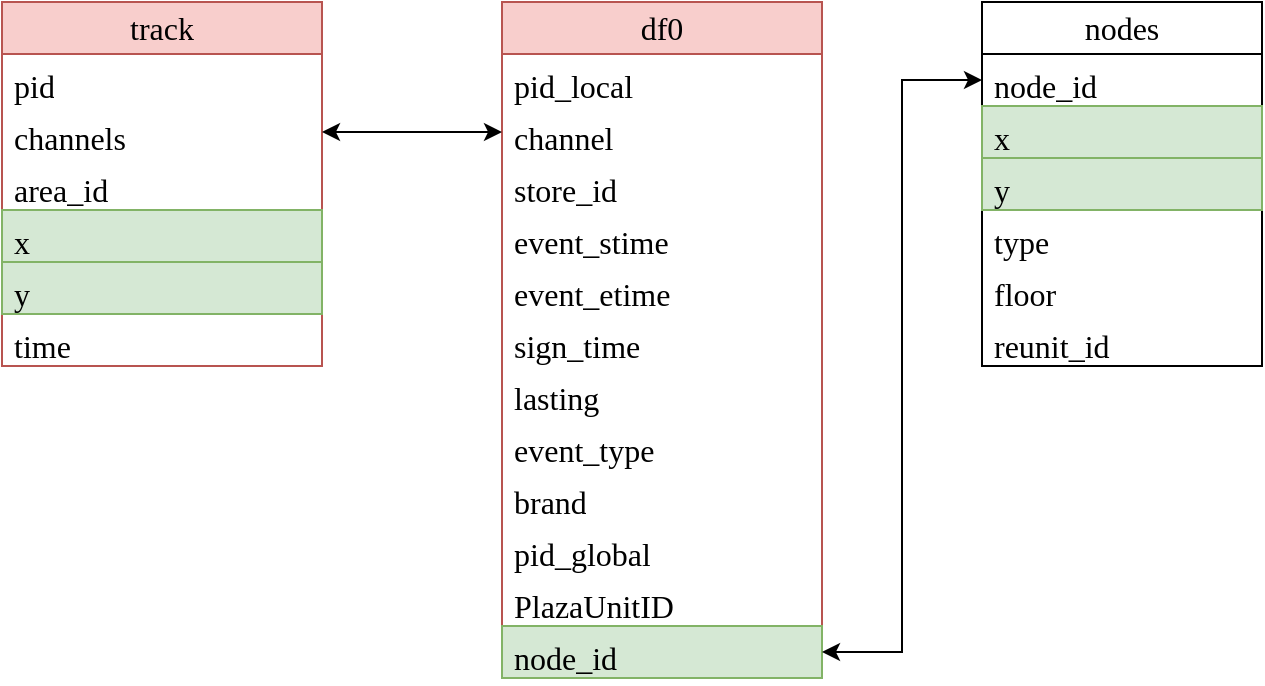 <mxfile version="22.1.4" type="github">
  <diagram name="第 1 页" id="MbWC9DYAhASt0wJOLo2Q">
    <mxGraphModel dx="1434" dy="758" grid="1" gridSize="10" guides="1" tooltips="1" connect="1" arrows="1" fold="1" page="1" pageScale="1" pageWidth="1169" pageHeight="827" math="0" shadow="0">
      <root>
        <mxCell id="0" />
        <mxCell id="1" parent="0" />
        <mxCell id="hTR01NFwmwbJICVeYV7n-1" value="track" style="swimlane;fontStyle=0;childLayout=stackLayout;horizontal=1;startSize=26;fillColor=#f8cecc;horizontalStack=0;resizeParent=1;resizeParentMax=0;resizeLast=0;collapsible=1;marginBottom=0;whiteSpace=wrap;html=1;fontFamily=Times New Roman;fontSize=16;strokeColor=#b85450;" vertex="1" parent="1">
          <mxGeometry x="220" y="110" width="160" height="182" as="geometry" />
        </mxCell>
        <mxCell id="hTR01NFwmwbJICVeYV7n-2" value="pid" style="text;strokeColor=none;fillColor=none;align=left;verticalAlign=top;spacingLeft=4;spacingRight=4;overflow=hidden;rotatable=0;points=[[0,0.5],[1,0.5]];portConstraint=eastwest;whiteSpace=wrap;html=1;fontFamily=Times New Roman;fontSize=16;" vertex="1" parent="hTR01NFwmwbJICVeYV7n-1">
          <mxGeometry y="26" width="160" height="26" as="geometry" />
        </mxCell>
        <mxCell id="hTR01NFwmwbJICVeYV7n-3" value="channels" style="text;strokeColor=none;fillColor=none;align=left;verticalAlign=top;spacingLeft=4;spacingRight=4;overflow=hidden;rotatable=0;points=[[0,0.5],[1,0.5]];portConstraint=eastwest;whiteSpace=wrap;html=1;fontFamily=Times New Roman;fontSize=16;" vertex="1" parent="hTR01NFwmwbJICVeYV7n-1">
          <mxGeometry y="52" width="160" height="26" as="geometry" />
        </mxCell>
        <mxCell id="hTR01NFwmwbJICVeYV7n-4" value="area_id" style="text;strokeColor=none;fillColor=none;align=left;verticalAlign=top;spacingLeft=4;spacingRight=4;overflow=hidden;rotatable=0;points=[[0,0.5],[1,0.5]];portConstraint=eastwest;whiteSpace=wrap;html=1;fontFamily=Times New Roman;fontSize=16;" vertex="1" parent="hTR01NFwmwbJICVeYV7n-1">
          <mxGeometry y="78" width="160" height="26" as="geometry" />
        </mxCell>
        <mxCell id="hTR01NFwmwbJICVeYV7n-5" value="x" style="text;strokeColor=#82b366;fillColor=#d5e8d4;align=left;verticalAlign=top;spacingLeft=4;spacingRight=4;overflow=hidden;rotatable=0;points=[[0,0.5],[1,0.5]];portConstraint=eastwest;whiteSpace=wrap;html=1;fontFamily=Times New Roman;fontSize=16;" vertex="1" parent="hTR01NFwmwbJICVeYV7n-1">
          <mxGeometry y="104" width="160" height="26" as="geometry" />
        </mxCell>
        <mxCell id="hTR01NFwmwbJICVeYV7n-6" value="y" style="text;strokeColor=#82b366;fillColor=#d5e8d4;align=left;verticalAlign=top;spacingLeft=4;spacingRight=4;overflow=hidden;rotatable=0;points=[[0,0.5],[1,0.5]];portConstraint=eastwest;whiteSpace=wrap;html=1;fontFamily=Times New Roman;fontSize=16;" vertex="1" parent="hTR01NFwmwbJICVeYV7n-1">
          <mxGeometry y="130" width="160" height="26" as="geometry" />
        </mxCell>
        <mxCell id="hTR01NFwmwbJICVeYV7n-7" value="time" style="text;strokeColor=none;fillColor=none;align=left;verticalAlign=top;spacingLeft=4;spacingRight=4;overflow=hidden;rotatable=0;points=[[0,0.5],[1,0.5]];portConstraint=eastwest;whiteSpace=wrap;html=1;fontFamily=Times New Roman;fontSize=16;" vertex="1" parent="hTR01NFwmwbJICVeYV7n-1">
          <mxGeometry y="156" width="160" height="26" as="geometry" />
        </mxCell>
        <mxCell id="hTR01NFwmwbJICVeYV7n-8" value="df0" style="swimlane;fontStyle=0;childLayout=stackLayout;horizontal=1;startSize=26;fillColor=#f8cecc;horizontalStack=0;resizeParent=1;resizeParentMax=0;resizeLast=0;collapsible=1;marginBottom=0;whiteSpace=wrap;html=1;fontFamily=Times New Roman;fontSize=16;strokeColor=#b85450;" vertex="1" parent="1">
          <mxGeometry x="470" y="110" width="160" height="338" as="geometry" />
        </mxCell>
        <mxCell id="hTR01NFwmwbJICVeYV7n-9" value="pid_local" style="text;strokeColor=none;fillColor=none;align=left;verticalAlign=top;spacingLeft=4;spacingRight=4;overflow=hidden;rotatable=0;points=[[0,0.5],[1,0.5]];portConstraint=eastwest;whiteSpace=wrap;html=1;fontFamily=Times New Roman;fontSize=16;" vertex="1" parent="hTR01NFwmwbJICVeYV7n-8">
          <mxGeometry y="26" width="160" height="26" as="geometry" />
        </mxCell>
        <mxCell id="hTR01NFwmwbJICVeYV7n-10" value="channel" style="text;strokeColor=none;fillColor=none;align=left;verticalAlign=top;spacingLeft=4;spacingRight=4;overflow=hidden;rotatable=0;points=[[0,0.5],[1,0.5]];portConstraint=eastwest;whiteSpace=wrap;html=1;fontFamily=Times New Roman;fontSize=16;" vertex="1" parent="hTR01NFwmwbJICVeYV7n-8">
          <mxGeometry y="52" width="160" height="26" as="geometry" />
        </mxCell>
        <mxCell id="hTR01NFwmwbJICVeYV7n-11" value="store_id" style="text;strokeColor=none;fillColor=none;align=left;verticalAlign=top;spacingLeft=4;spacingRight=4;overflow=hidden;rotatable=0;points=[[0,0.5],[1,0.5]];portConstraint=eastwest;whiteSpace=wrap;html=1;fontFamily=Times New Roman;fontSize=16;" vertex="1" parent="hTR01NFwmwbJICVeYV7n-8">
          <mxGeometry y="78" width="160" height="26" as="geometry" />
        </mxCell>
        <mxCell id="hTR01NFwmwbJICVeYV7n-12" value="event_stime" style="text;strokeColor=none;fillColor=none;align=left;verticalAlign=top;spacingLeft=4;spacingRight=4;overflow=hidden;rotatable=0;points=[[0,0.5],[1,0.5]];portConstraint=eastwest;whiteSpace=wrap;html=1;fontFamily=Times New Roman;fontSize=16;" vertex="1" parent="hTR01NFwmwbJICVeYV7n-8">
          <mxGeometry y="104" width="160" height="26" as="geometry" />
        </mxCell>
        <mxCell id="hTR01NFwmwbJICVeYV7n-13" value="event_etime" style="text;strokeColor=none;fillColor=none;align=left;verticalAlign=top;spacingLeft=4;spacingRight=4;overflow=hidden;rotatable=0;points=[[0,0.5],[1,0.5]];portConstraint=eastwest;whiteSpace=wrap;html=1;fontFamily=Times New Roman;fontSize=16;" vertex="1" parent="hTR01NFwmwbJICVeYV7n-8">
          <mxGeometry y="130" width="160" height="26" as="geometry" />
        </mxCell>
        <mxCell id="hTR01NFwmwbJICVeYV7n-14" value="sign_time" style="text;strokeColor=none;fillColor=none;align=left;verticalAlign=top;spacingLeft=4;spacingRight=4;overflow=hidden;rotatable=0;points=[[0,0.5],[1,0.5]];portConstraint=eastwest;whiteSpace=wrap;html=1;fontFamily=Times New Roman;fontSize=16;" vertex="1" parent="hTR01NFwmwbJICVeYV7n-8">
          <mxGeometry y="156" width="160" height="26" as="geometry" />
        </mxCell>
        <mxCell id="hTR01NFwmwbJICVeYV7n-15" value="lasting" style="text;strokeColor=none;fillColor=none;align=left;verticalAlign=top;spacingLeft=4;spacingRight=4;overflow=hidden;rotatable=0;points=[[0,0.5],[1,0.5]];portConstraint=eastwest;whiteSpace=wrap;html=1;fontFamily=Times New Roman;fontSize=16;" vertex="1" parent="hTR01NFwmwbJICVeYV7n-8">
          <mxGeometry y="182" width="160" height="26" as="geometry" />
        </mxCell>
        <mxCell id="hTR01NFwmwbJICVeYV7n-16" value="event_type" style="text;strokeColor=none;fillColor=none;align=left;verticalAlign=top;spacingLeft=4;spacingRight=4;overflow=hidden;rotatable=0;points=[[0,0.5],[1,0.5]];portConstraint=eastwest;whiteSpace=wrap;html=1;fontFamily=Times New Roman;fontSize=16;" vertex="1" parent="hTR01NFwmwbJICVeYV7n-8">
          <mxGeometry y="208" width="160" height="26" as="geometry" />
        </mxCell>
        <mxCell id="hTR01NFwmwbJICVeYV7n-17" value="brand" style="text;strokeColor=none;fillColor=none;align=left;verticalAlign=top;spacingLeft=4;spacingRight=4;overflow=hidden;rotatable=0;points=[[0,0.5],[1,0.5]];portConstraint=eastwest;whiteSpace=wrap;html=1;fontFamily=Times New Roman;fontSize=16;" vertex="1" parent="hTR01NFwmwbJICVeYV7n-8">
          <mxGeometry y="234" width="160" height="26" as="geometry" />
        </mxCell>
        <mxCell id="hTR01NFwmwbJICVeYV7n-18" value="pid_global" style="text;strokeColor=none;fillColor=none;align=left;verticalAlign=top;spacingLeft=4;spacingRight=4;overflow=hidden;rotatable=0;points=[[0,0.5],[1,0.5]];portConstraint=eastwest;whiteSpace=wrap;html=1;fontFamily=Times New Roman;fontSize=16;" vertex="1" parent="hTR01NFwmwbJICVeYV7n-8">
          <mxGeometry y="260" width="160" height="26" as="geometry" />
        </mxCell>
        <mxCell id="hTR01NFwmwbJICVeYV7n-19" value="PlazaUnitID" style="text;strokeColor=none;fillColor=none;align=left;verticalAlign=top;spacingLeft=4;spacingRight=4;overflow=hidden;rotatable=0;points=[[0,0.5],[1,0.5]];portConstraint=eastwest;whiteSpace=wrap;html=1;fontFamily=Times New Roman;fontSize=16;" vertex="1" parent="hTR01NFwmwbJICVeYV7n-8">
          <mxGeometry y="286" width="160" height="26" as="geometry" />
        </mxCell>
        <mxCell id="hTR01NFwmwbJICVeYV7n-20" value="node_id" style="text;strokeColor=#82b366;fillColor=#d5e8d4;align=left;verticalAlign=top;spacingLeft=4;spacingRight=4;overflow=hidden;rotatable=0;points=[[0,0.5],[1,0.5]];portConstraint=eastwest;whiteSpace=wrap;html=1;fontFamily=Times New Roman;fontSize=16;" vertex="1" parent="hTR01NFwmwbJICVeYV7n-8">
          <mxGeometry y="312" width="160" height="26" as="geometry" />
        </mxCell>
        <mxCell id="hTR01NFwmwbJICVeYV7n-22" style="edgeStyle=orthogonalEdgeStyle;rounded=0;orthogonalLoop=1;jettySize=auto;html=1;exitX=1;exitY=0.5;exitDx=0;exitDy=0;entryX=0;entryY=0.5;entryDx=0;entryDy=0;startArrow=classic;startFill=1;" edge="1" parent="1" source="hTR01NFwmwbJICVeYV7n-3" target="hTR01NFwmwbJICVeYV7n-10">
          <mxGeometry relative="1" as="geometry" />
        </mxCell>
        <mxCell id="hTR01NFwmwbJICVeYV7n-23" value="nodes" style="swimlane;fontStyle=0;childLayout=stackLayout;horizontal=1;startSize=26;fillColor=none;horizontalStack=0;resizeParent=1;resizeParentMax=0;resizeLast=0;collapsible=1;marginBottom=0;whiteSpace=wrap;html=1;fontFamily=Times New Roman;fontSize=16;" vertex="1" parent="1">
          <mxGeometry x="710" y="110" width="140" height="182" as="geometry" />
        </mxCell>
        <mxCell id="hTR01NFwmwbJICVeYV7n-24" value="node_id" style="text;strokeColor=none;fillColor=none;align=left;verticalAlign=top;spacingLeft=4;spacingRight=4;overflow=hidden;rotatable=0;points=[[0,0.5],[1,0.5]];portConstraint=eastwest;whiteSpace=wrap;html=1;fontFamily=Times New Roman;fontSize=16;" vertex="1" parent="hTR01NFwmwbJICVeYV7n-23">
          <mxGeometry y="26" width="140" height="26" as="geometry" />
        </mxCell>
        <mxCell id="hTR01NFwmwbJICVeYV7n-25" value="x" style="text;strokeColor=#82b366;fillColor=#d5e8d4;align=left;verticalAlign=top;spacingLeft=4;spacingRight=4;overflow=hidden;rotatable=0;points=[[0,0.5],[1,0.5]];portConstraint=eastwest;whiteSpace=wrap;html=1;fontFamily=Times New Roman;fontSize=16;" vertex="1" parent="hTR01NFwmwbJICVeYV7n-23">
          <mxGeometry y="52" width="140" height="26" as="geometry" />
        </mxCell>
        <mxCell id="hTR01NFwmwbJICVeYV7n-26" value="y" style="text;strokeColor=#82b366;fillColor=#d5e8d4;align=left;verticalAlign=top;spacingLeft=4;spacingRight=4;overflow=hidden;rotatable=0;points=[[0,0.5],[1,0.5]];portConstraint=eastwest;whiteSpace=wrap;html=1;fontFamily=Times New Roman;fontSize=16;" vertex="1" parent="hTR01NFwmwbJICVeYV7n-23">
          <mxGeometry y="78" width="140" height="26" as="geometry" />
        </mxCell>
        <mxCell id="hTR01NFwmwbJICVeYV7n-27" value="type" style="text;strokeColor=none;fillColor=none;align=left;verticalAlign=top;spacingLeft=4;spacingRight=4;overflow=hidden;rotatable=0;points=[[0,0.5],[1,0.5]];portConstraint=eastwest;whiteSpace=wrap;html=1;fontFamily=Times New Roman;fontSize=16;" vertex="1" parent="hTR01NFwmwbJICVeYV7n-23">
          <mxGeometry y="104" width="140" height="26" as="geometry" />
        </mxCell>
        <mxCell id="hTR01NFwmwbJICVeYV7n-28" value="floor" style="text;strokeColor=none;fillColor=none;align=left;verticalAlign=top;spacingLeft=4;spacingRight=4;overflow=hidden;rotatable=0;points=[[0,0.5],[1,0.5]];portConstraint=eastwest;whiteSpace=wrap;html=1;fontFamily=Times New Roman;fontSize=16;" vertex="1" parent="hTR01NFwmwbJICVeYV7n-23">
          <mxGeometry y="130" width="140" height="26" as="geometry" />
        </mxCell>
        <mxCell id="hTR01NFwmwbJICVeYV7n-29" value="reunit_id" style="text;strokeColor=none;fillColor=none;align=left;verticalAlign=top;spacingLeft=4;spacingRight=4;overflow=hidden;rotatable=0;points=[[0,0.5],[1,0.5]];portConstraint=eastwest;whiteSpace=wrap;html=1;fontFamily=Times New Roman;fontSize=16;" vertex="1" parent="hTR01NFwmwbJICVeYV7n-23">
          <mxGeometry y="156" width="140" height="26" as="geometry" />
        </mxCell>
        <mxCell id="hTR01NFwmwbJICVeYV7n-30" style="edgeStyle=orthogonalEdgeStyle;rounded=0;orthogonalLoop=1;jettySize=auto;html=1;exitX=0;exitY=0.5;exitDx=0;exitDy=0;entryX=1;entryY=0.5;entryDx=0;entryDy=0;startArrow=classic;startFill=1;" edge="1" parent="1" source="hTR01NFwmwbJICVeYV7n-24" target="hTR01NFwmwbJICVeYV7n-20">
          <mxGeometry relative="1" as="geometry" />
        </mxCell>
      </root>
    </mxGraphModel>
  </diagram>
</mxfile>
